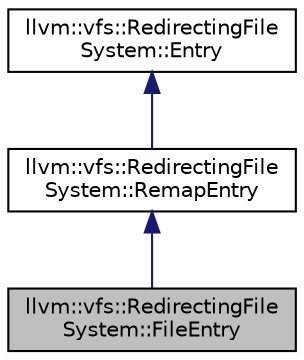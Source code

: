 digraph "llvm::vfs::RedirectingFileSystem::FileEntry"
{
 // LATEX_PDF_SIZE
  bgcolor="transparent";
  edge [fontname="Helvetica",fontsize="10",labelfontname="Helvetica",labelfontsize="10"];
  node [fontname="Helvetica",fontsize="10",shape=record];
  Node1 [label="llvm::vfs::RedirectingFile\lSystem::FileEntry",height=0.2,width=0.4,color="black", fillcolor="grey75", style="filled", fontcolor="black",tooltip="A file in the vfs that maps to a file in the external file system."];
  Node2 -> Node1 [dir="back",color="midnightblue",fontsize="10",style="solid",fontname="Helvetica"];
  Node2 [label="llvm::vfs::RedirectingFile\lSystem::RemapEntry",height=0.2,width=0.4,color="black",URL="$classllvm_1_1vfs_1_1RedirectingFileSystem_1_1RemapEntry.html",tooltip="A file or directory in the vfs that is mapped to a file or directory in the external filesystem."];
  Node3 -> Node2 [dir="back",color="midnightblue",fontsize="10",style="solid",fontname="Helvetica"];
  Node3 [label="llvm::vfs::RedirectingFile\lSystem::Entry",height=0.2,width=0.4,color="black",URL="$classllvm_1_1vfs_1_1RedirectingFileSystem_1_1Entry.html",tooltip="A single file or directory in the VFS."];
}
